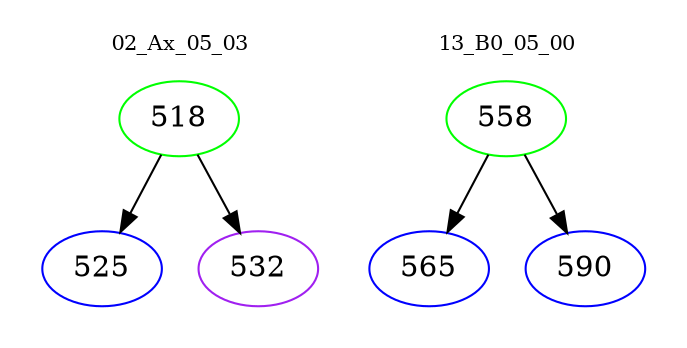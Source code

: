 digraph{
subgraph cluster_0 {
color = white
label = "02_Ax_05_03";
fontsize=10;
T0_518 [label="518", color="green"]
T0_518 -> T0_525 [color="black"]
T0_525 [label="525", color="blue"]
T0_518 -> T0_532 [color="black"]
T0_532 [label="532", color="purple"]
}
subgraph cluster_1 {
color = white
label = "13_B0_05_00";
fontsize=10;
T1_558 [label="558", color="green"]
T1_558 -> T1_565 [color="black"]
T1_565 [label="565", color="blue"]
T1_558 -> T1_590 [color="black"]
T1_590 [label="590", color="blue"]
}
}
